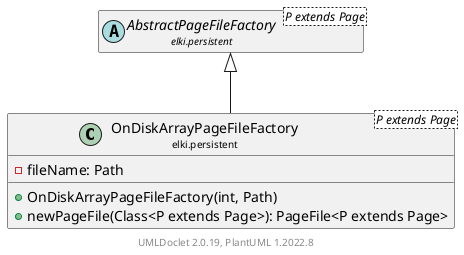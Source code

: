 @startuml
    remove .*\.(Instance|Par|Parameterizer|Factory)$
    set namespaceSeparator none
    hide empty fields
    hide empty methods

    class "<size:14>OnDiskArrayPageFileFactory\n<size:10>elki.persistent" as elki.persistent.OnDiskArrayPageFileFactory<P extends Page> [[OnDiskArrayPageFileFactory.html]] {
        -fileName: Path
        +OnDiskArrayPageFileFactory(int, Path)
        +newPageFile(Class<P extends Page>): PageFile<P extends Page>
    }

    abstract class "<size:14>AbstractPageFileFactory\n<size:10>elki.persistent" as elki.persistent.AbstractPageFileFactory<P extends Page> [[AbstractPageFileFactory.html]]
    class "<size:14>OnDiskArrayPageFileFactory.Par\n<size:10>elki.persistent" as elki.persistent.OnDiskArrayPageFileFactory.Par

    elki.persistent.AbstractPageFileFactory <|-- elki.persistent.OnDiskArrayPageFileFactory
    elki.persistent.OnDiskArrayPageFileFactory +-- elki.persistent.OnDiskArrayPageFileFactory.Par

    center footer UMLDoclet 2.0.19, PlantUML 1.2022.8
@enduml
